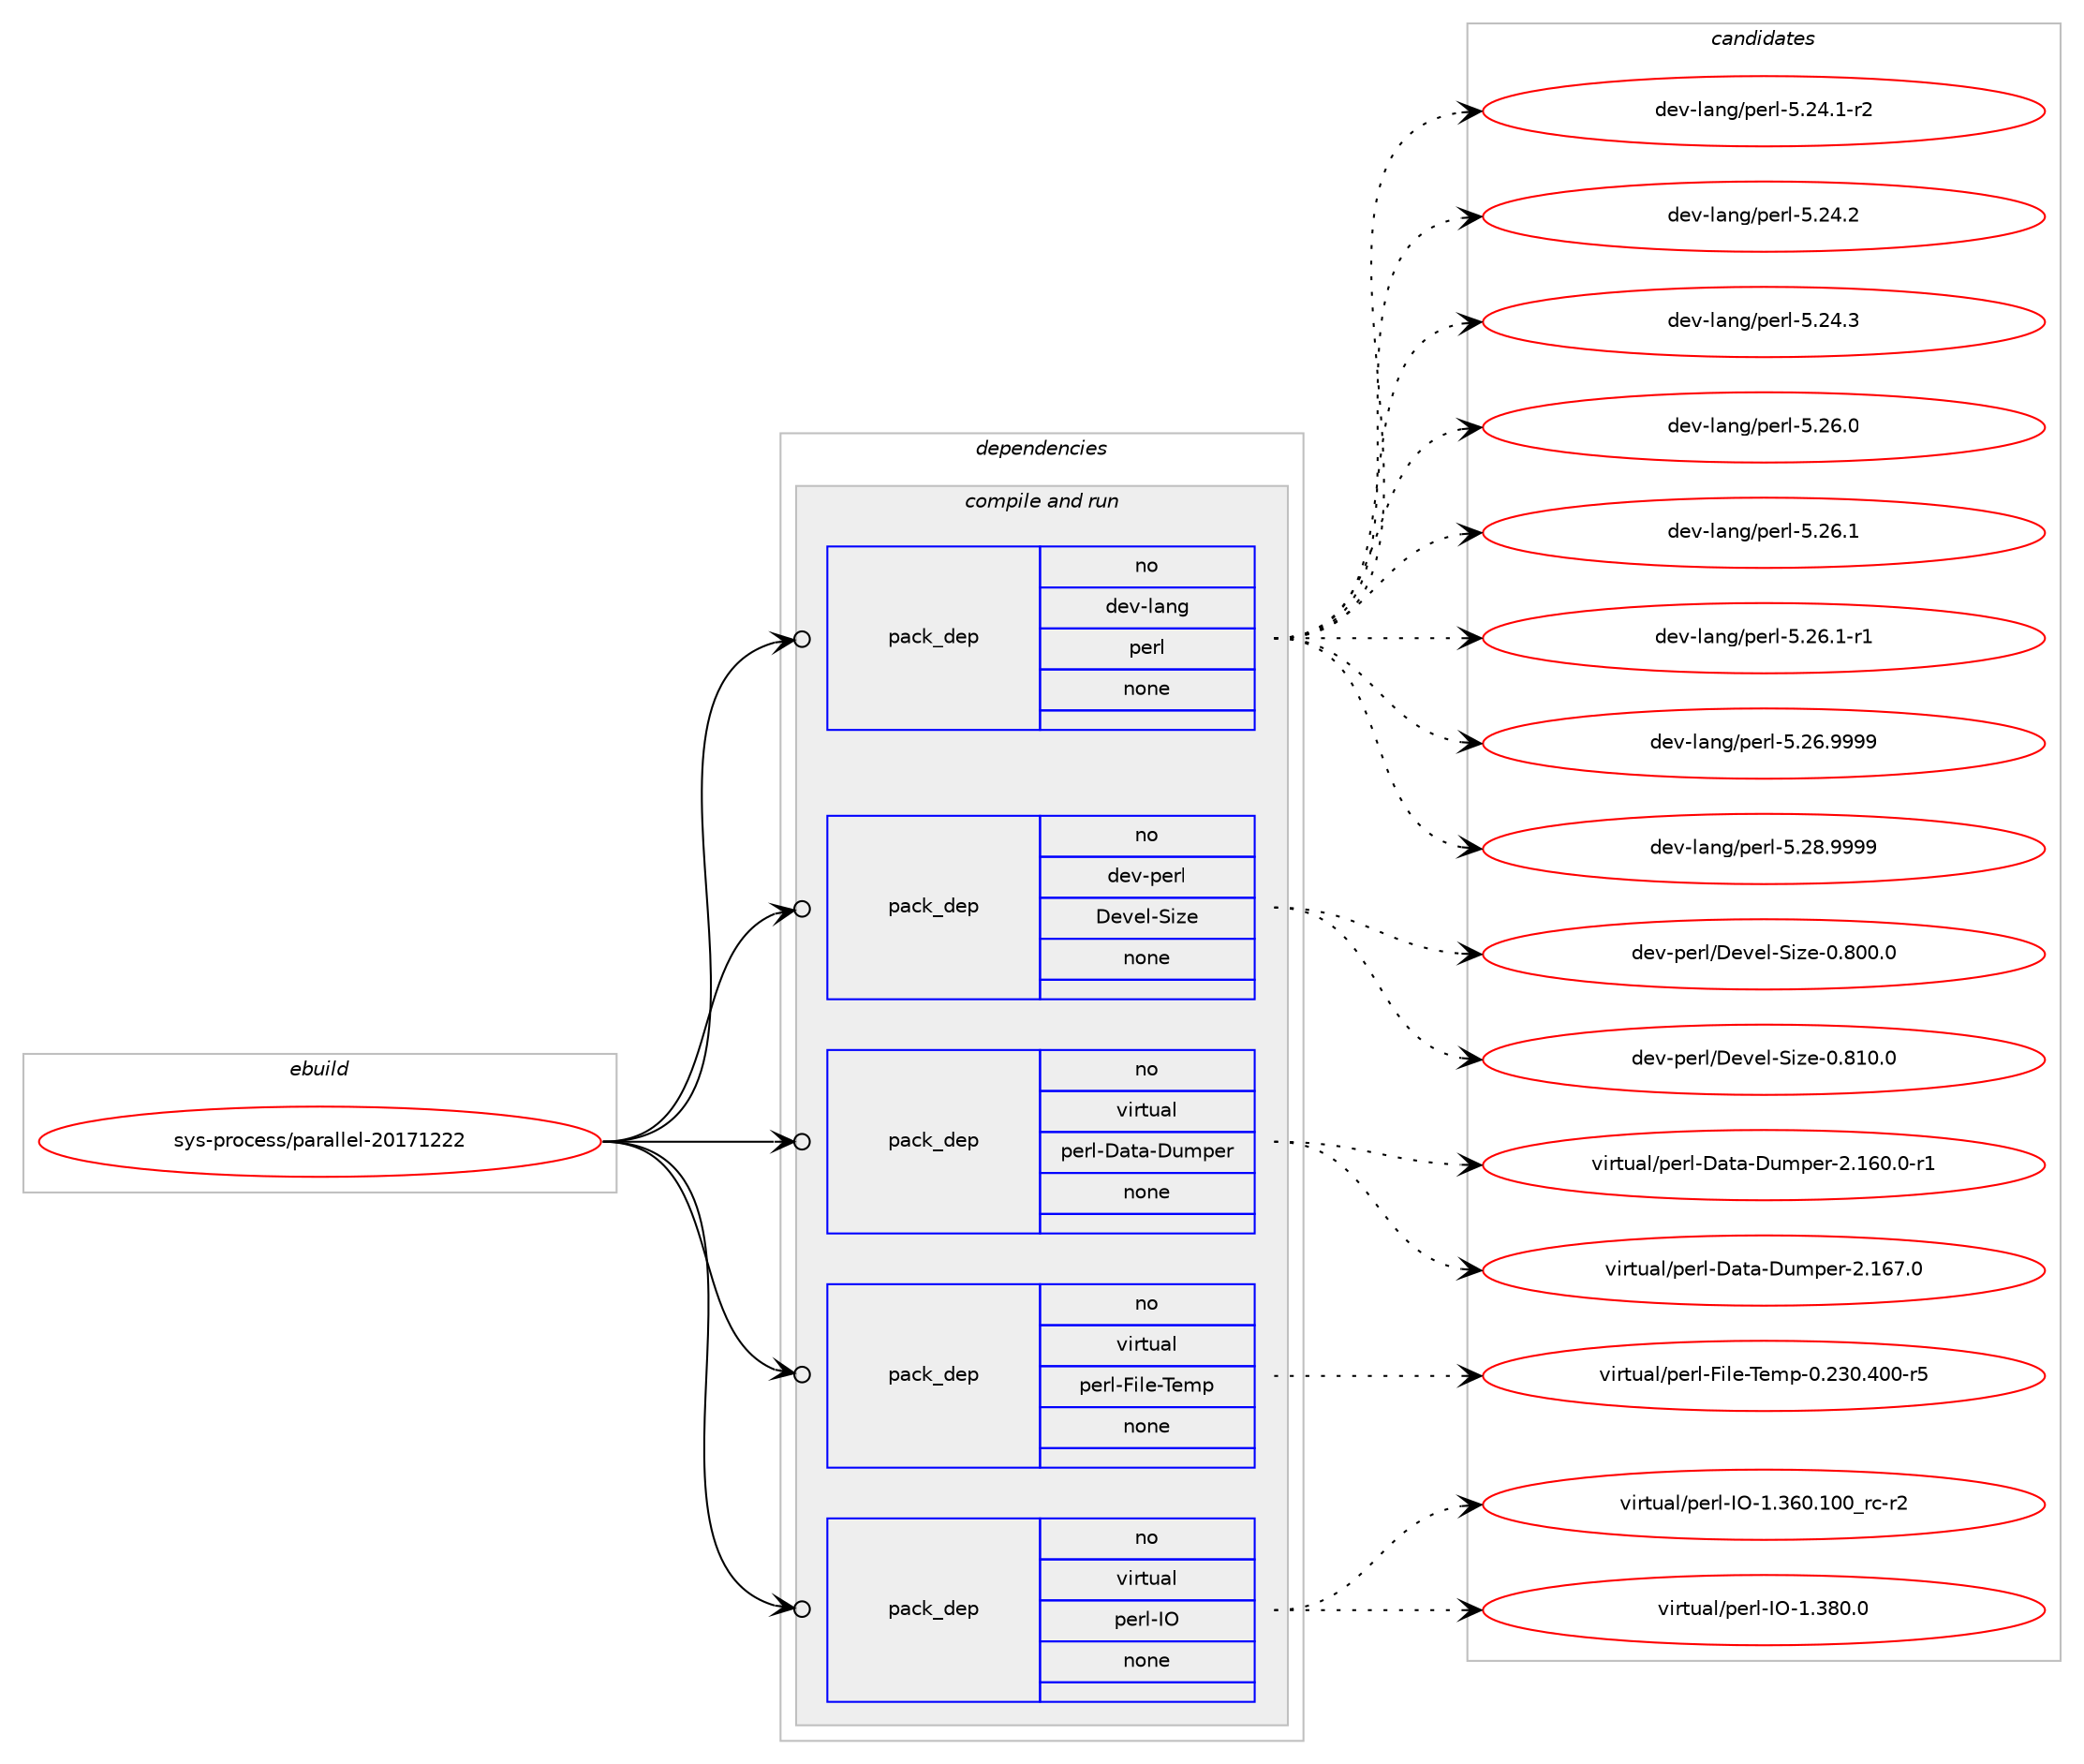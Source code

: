 digraph prolog {

# *************
# Graph options
# *************

newrank=true;
concentrate=true;
compound=true;
graph [rankdir=LR,fontname=Helvetica,fontsize=10,ranksep=1.5];#, ranksep=2.5, nodesep=0.2];
edge  [arrowhead=vee];
node  [fontname=Helvetica,fontsize=10];

# **********
# The ebuild
# **********

subgraph cluster_leftcol {
color=gray;
rank=same;
label=<<i>ebuild</i>>;
id [label="sys-process/parallel-20171222", color=red, width=4, href="../sys-process/parallel-20171222.svg"];
}

# ****************
# The dependencies
# ****************

subgraph cluster_midcol {
color=gray;
label=<<i>dependencies</i>>;
subgraph cluster_compile {
fillcolor="#eeeeee";
style=filled;
label=<<i>compile</i>>;
}
subgraph cluster_compileandrun {
fillcolor="#eeeeee";
style=filled;
label=<<i>compile and run</i>>;
subgraph pack4111 {
dependency4268 [label=<<TABLE BORDER="0" CELLBORDER="1" CELLSPACING="0" CELLPADDING="4" WIDTH="220"><TR><TD ROWSPAN="6" CELLPADDING="30">pack_dep</TD></TR><TR><TD WIDTH="110">no</TD></TR><TR><TD>dev-lang</TD></TR><TR><TD>perl</TD></TR><TR><TD>none</TD></TR><TR><TD></TD></TR></TABLE>>, shape=none, color=blue];
}
id:e -> dependency4268:w [weight=20,style="solid",arrowhead="odotvee"];
subgraph pack4112 {
dependency4269 [label=<<TABLE BORDER="0" CELLBORDER="1" CELLSPACING="0" CELLPADDING="4" WIDTH="220"><TR><TD ROWSPAN="6" CELLPADDING="30">pack_dep</TD></TR><TR><TD WIDTH="110">no</TD></TR><TR><TD>dev-perl</TD></TR><TR><TD>Devel-Size</TD></TR><TR><TD>none</TD></TR><TR><TD></TD></TR></TABLE>>, shape=none, color=blue];
}
id:e -> dependency4269:w [weight=20,style="solid",arrowhead="odotvee"];
subgraph pack4113 {
dependency4270 [label=<<TABLE BORDER="0" CELLBORDER="1" CELLSPACING="0" CELLPADDING="4" WIDTH="220"><TR><TD ROWSPAN="6" CELLPADDING="30">pack_dep</TD></TR><TR><TD WIDTH="110">no</TD></TR><TR><TD>virtual</TD></TR><TR><TD>perl-Data-Dumper</TD></TR><TR><TD>none</TD></TR><TR><TD></TD></TR></TABLE>>, shape=none, color=blue];
}
id:e -> dependency4270:w [weight=20,style="solid",arrowhead="odotvee"];
subgraph pack4114 {
dependency4271 [label=<<TABLE BORDER="0" CELLBORDER="1" CELLSPACING="0" CELLPADDING="4" WIDTH="220"><TR><TD ROWSPAN="6" CELLPADDING="30">pack_dep</TD></TR><TR><TD WIDTH="110">no</TD></TR><TR><TD>virtual</TD></TR><TR><TD>perl-File-Temp</TD></TR><TR><TD>none</TD></TR><TR><TD></TD></TR></TABLE>>, shape=none, color=blue];
}
id:e -> dependency4271:w [weight=20,style="solid",arrowhead="odotvee"];
subgraph pack4115 {
dependency4272 [label=<<TABLE BORDER="0" CELLBORDER="1" CELLSPACING="0" CELLPADDING="4" WIDTH="220"><TR><TD ROWSPAN="6" CELLPADDING="30">pack_dep</TD></TR><TR><TD WIDTH="110">no</TD></TR><TR><TD>virtual</TD></TR><TR><TD>perl-IO</TD></TR><TR><TD>none</TD></TR><TR><TD></TD></TR></TABLE>>, shape=none, color=blue];
}
id:e -> dependency4272:w [weight=20,style="solid",arrowhead="odotvee"];
}
subgraph cluster_run {
fillcolor="#eeeeee";
style=filled;
label=<<i>run</i>>;
}
}

# **************
# The candidates
# **************

subgraph cluster_choices {
rank=same;
color=gray;
label=<<i>candidates</i>>;

subgraph choice4111 {
color=black;
nodesep=1;
choice100101118451089711010347112101114108455346505246494511450 [label="dev-lang/perl-5.24.1-r2", color=red, width=4,href="../dev-lang/perl-5.24.1-r2.svg"];
choice10010111845108971101034711210111410845534650524650 [label="dev-lang/perl-5.24.2", color=red, width=4,href="../dev-lang/perl-5.24.2.svg"];
choice10010111845108971101034711210111410845534650524651 [label="dev-lang/perl-5.24.3", color=red, width=4,href="../dev-lang/perl-5.24.3.svg"];
choice10010111845108971101034711210111410845534650544648 [label="dev-lang/perl-5.26.0", color=red, width=4,href="../dev-lang/perl-5.26.0.svg"];
choice10010111845108971101034711210111410845534650544649 [label="dev-lang/perl-5.26.1", color=red, width=4,href="../dev-lang/perl-5.26.1.svg"];
choice100101118451089711010347112101114108455346505446494511449 [label="dev-lang/perl-5.26.1-r1", color=red, width=4,href="../dev-lang/perl-5.26.1-r1.svg"];
choice10010111845108971101034711210111410845534650544657575757 [label="dev-lang/perl-5.26.9999", color=red, width=4,href="../dev-lang/perl-5.26.9999.svg"];
choice10010111845108971101034711210111410845534650564657575757 [label="dev-lang/perl-5.28.9999", color=red, width=4,href="../dev-lang/perl-5.28.9999.svg"];
dependency4268:e -> choice100101118451089711010347112101114108455346505246494511450:w [style=dotted,weight="100"];
dependency4268:e -> choice10010111845108971101034711210111410845534650524650:w [style=dotted,weight="100"];
dependency4268:e -> choice10010111845108971101034711210111410845534650524651:w [style=dotted,weight="100"];
dependency4268:e -> choice10010111845108971101034711210111410845534650544648:w [style=dotted,weight="100"];
dependency4268:e -> choice10010111845108971101034711210111410845534650544649:w [style=dotted,weight="100"];
dependency4268:e -> choice100101118451089711010347112101114108455346505446494511449:w [style=dotted,weight="100"];
dependency4268:e -> choice10010111845108971101034711210111410845534650544657575757:w [style=dotted,weight="100"];
dependency4268:e -> choice10010111845108971101034711210111410845534650564657575757:w [style=dotted,weight="100"];
}
subgraph choice4112 {
color=black;
nodesep=1;
choice10010111845112101114108476810111810110845831051221014548465648484648 [label="dev-perl/Devel-Size-0.800.0", color=red, width=4,href="../dev-perl/Devel-Size-0.800.0.svg"];
choice10010111845112101114108476810111810110845831051221014548465649484648 [label="dev-perl/Devel-Size-0.810.0", color=red, width=4,href="../dev-perl/Devel-Size-0.810.0.svg"];
dependency4269:e -> choice10010111845112101114108476810111810110845831051221014548465648484648:w [style=dotted,weight="100"];
dependency4269:e -> choice10010111845112101114108476810111810110845831051221014548465649484648:w [style=dotted,weight="100"];
}
subgraph choice4113 {
color=black;
nodesep=1;
choice118105114116117971084711210111410845689711697456811710911210111445504649544846484511449 [label="virtual/perl-Data-Dumper-2.160.0-r1", color=red, width=4,href="../virtual/perl-Data-Dumper-2.160.0-r1.svg"];
choice11810511411611797108471121011141084568971169745681171091121011144550464954554648 [label="virtual/perl-Data-Dumper-2.167.0", color=red, width=4,href="../virtual/perl-Data-Dumper-2.167.0.svg"];
dependency4270:e -> choice118105114116117971084711210111410845689711697456811710911210111445504649544846484511449:w [style=dotted,weight="100"];
dependency4270:e -> choice11810511411611797108471121011141084568971169745681171091121011144550464954554648:w [style=dotted,weight="100"];
}
subgraph choice4114 {
color=black;
nodesep=1;
choice118105114116117971084711210111410845701051081014584101109112454846505148465248484511453 [label="virtual/perl-File-Temp-0.230.400-r5", color=red, width=4,href="../virtual/perl-File-Temp-0.230.400-r5.svg"];
dependency4271:e -> choice118105114116117971084711210111410845701051081014584101109112454846505148465248484511453:w [style=dotted,weight="100"];
}
subgraph choice4115 {
color=black;
nodesep=1;
choice11810511411611797108471121011141084573794549465154484649484895114994511450 [label="virtual/perl-IO-1.360.100_rc-r2", color=red, width=4,href="../virtual/perl-IO-1.360.100_rc-r2.svg"];
choice11810511411611797108471121011141084573794549465156484648 [label="virtual/perl-IO-1.380.0", color=red, width=4,href="../virtual/perl-IO-1.380.0.svg"];
dependency4272:e -> choice11810511411611797108471121011141084573794549465154484649484895114994511450:w [style=dotted,weight="100"];
dependency4272:e -> choice11810511411611797108471121011141084573794549465156484648:w [style=dotted,weight="100"];
}
}

}
